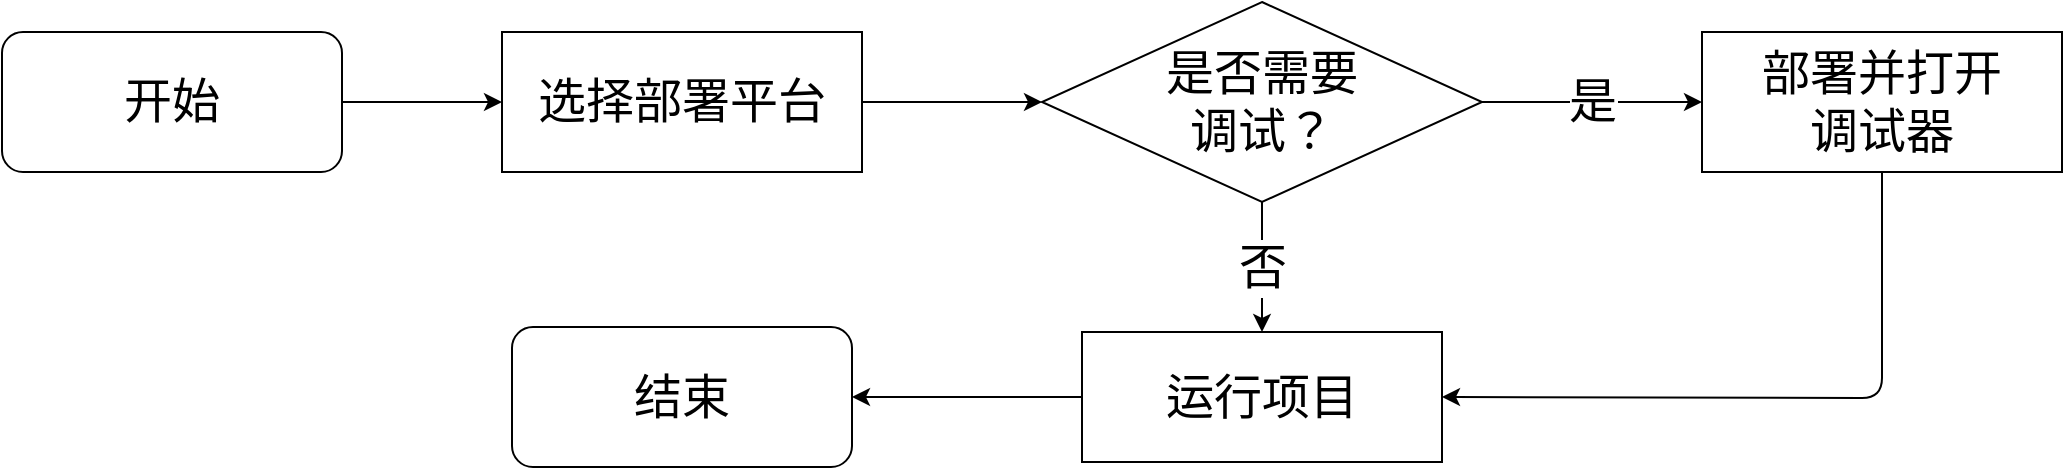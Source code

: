 <mxfile>
    <diagram id="Qk_VlDzXa5Ve-KL60k1s" name="第 1 页">
        <mxGraphModel dx="1812" dy="1198" grid="1" gridSize="10" guides="1" tooltips="1" connect="1" arrows="1" fold="1" page="1" pageScale="1" pageWidth="1169" pageHeight="827" math="0" shadow="0">
            <root>
                <mxCell id="0"/>
                <mxCell id="1" parent="0"/>
                <mxCell id="10" style="edgeStyle=none;html=1;exitX=1;exitY=0.5;exitDx=0;exitDy=0;entryX=0;entryY=0.5;entryDx=0;entryDy=0;fontSize=24;" edge="1" parent="1" source="3" target="4">
                    <mxGeometry relative="1" as="geometry"/>
                </mxCell>
                <mxCell id="3" value="&lt;font style=&quot;font-size: 24px;&quot;&gt;开始&lt;/font&gt;" style="rounded=1;whiteSpace=wrap;html=1;" vertex="1" parent="1">
                    <mxGeometry x="40" y="40" width="170" height="70" as="geometry"/>
                </mxCell>
                <mxCell id="11" style="edgeStyle=none;html=1;exitX=1;exitY=0.5;exitDx=0;exitDy=0;entryX=0;entryY=0.5;entryDx=0;entryDy=0;fontSize=24;" edge="1" parent="1" source="4" target="5">
                    <mxGeometry relative="1" as="geometry"/>
                </mxCell>
                <mxCell id="4" value="选择部署平台" style="rounded=0;whiteSpace=wrap;html=1;fontSize=24;" vertex="1" parent="1">
                    <mxGeometry x="290" y="40" width="180" height="70" as="geometry"/>
                </mxCell>
                <mxCell id="5" value="是否需要&lt;br&gt;调试？" style="rhombus;whiteSpace=wrap;html=1;fontSize=24;" vertex="1" parent="1">
                    <mxGeometry x="560" y="25" width="220" height="100" as="geometry"/>
                </mxCell>
                <mxCell id="16" style="edgeStyle=none;html=1;exitX=0.5;exitY=1;exitDx=0;exitDy=0;entryX=1;entryY=0.5;entryDx=0;entryDy=0;fontSize=24;" edge="1" parent="1" source="7" target="8">
                    <mxGeometry relative="1" as="geometry">
                        <Array as="points">
                            <mxPoint x="980" y="223"/>
                        </Array>
                    </mxGeometry>
                </mxCell>
                <mxCell id="7" value="部署并打开&lt;br&gt;调试器" style="rounded=0;whiteSpace=wrap;html=1;fontSize=24;" vertex="1" parent="1">
                    <mxGeometry x="890" y="40" width="180" height="70" as="geometry"/>
                </mxCell>
                <mxCell id="17" style="edgeStyle=none;html=1;exitX=0;exitY=0.5;exitDx=0;exitDy=0;entryX=1;entryY=0.5;entryDx=0;entryDy=0;fontSize=24;" edge="1" parent="1" source="8" target="9">
                    <mxGeometry relative="1" as="geometry"/>
                </mxCell>
                <mxCell id="8" value="运行项目" style="rounded=0;whiteSpace=wrap;html=1;fontSize=24;" vertex="1" parent="1">
                    <mxGeometry x="580" y="190" width="180" height="65" as="geometry"/>
                </mxCell>
                <mxCell id="9" value="&lt;font style=&quot;font-size: 24px;&quot;&gt;结束&lt;/font&gt;" style="rounded=1;whiteSpace=wrap;html=1;" vertex="1" parent="1">
                    <mxGeometry x="295" y="187.5" width="170" height="70" as="geometry"/>
                </mxCell>
                <mxCell id="12" value="" style="endArrow=classic;html=1;fontSize=24;exitX=1;exitY=0.5;exitDx=0;exitDy=0;entryX=0;entryY=0.5;entryDx=0;entryDy=0;" edge="1" parent="1" source="5" target="7">
                    <mxGeometry relative="1" as="geometry">
                        <mxPoint x="800" y="140" as="sourcePoint"/>
                        <mxPoint x="900" y="140" as="targetPoint"/>
                    </mxGeometry>
                </mxCell>
                <mxCell id="13" value="是" style="edgeLabel;resizable=0;html=1;align=center;verticalAlign=middle;fontSize=24;" connectable="0" vertex="1" parent="12">
                    <mxGeometry relative="1" as="geometry"/>
                </mxCell>
                <mxCell id="14" value="" style="endArrow=classic;html=1;fontSize=24;exitX=0.5;exitY=1;exitDx=0;exitDy=0;entryX=0.5;entryY=0;entryDx=0;entryDy=0;" edge="1" parent="1" source="5" target="8">
                    <mxGeometry relative="1" as="geometry">
                        <mxPoint x="880" y="200" as="sourcePoint"/>
                        <mxPoint x="980" y="200" as="targetPoint"/>
                    </mxGeometry>
                </mxCell>
                <mxCell id="15" value="否" style="edgeLabel;resizable=0;html=1;align=center;verticalAlign=middle;fontSize=24;" connectable="0" vertex="1" parent="14">
                    <mxGeometry relative="1" as="geometry"/>
                </mxCell>
            </root>
        </mxGraphModel>
    </diagram>
</mxfile>